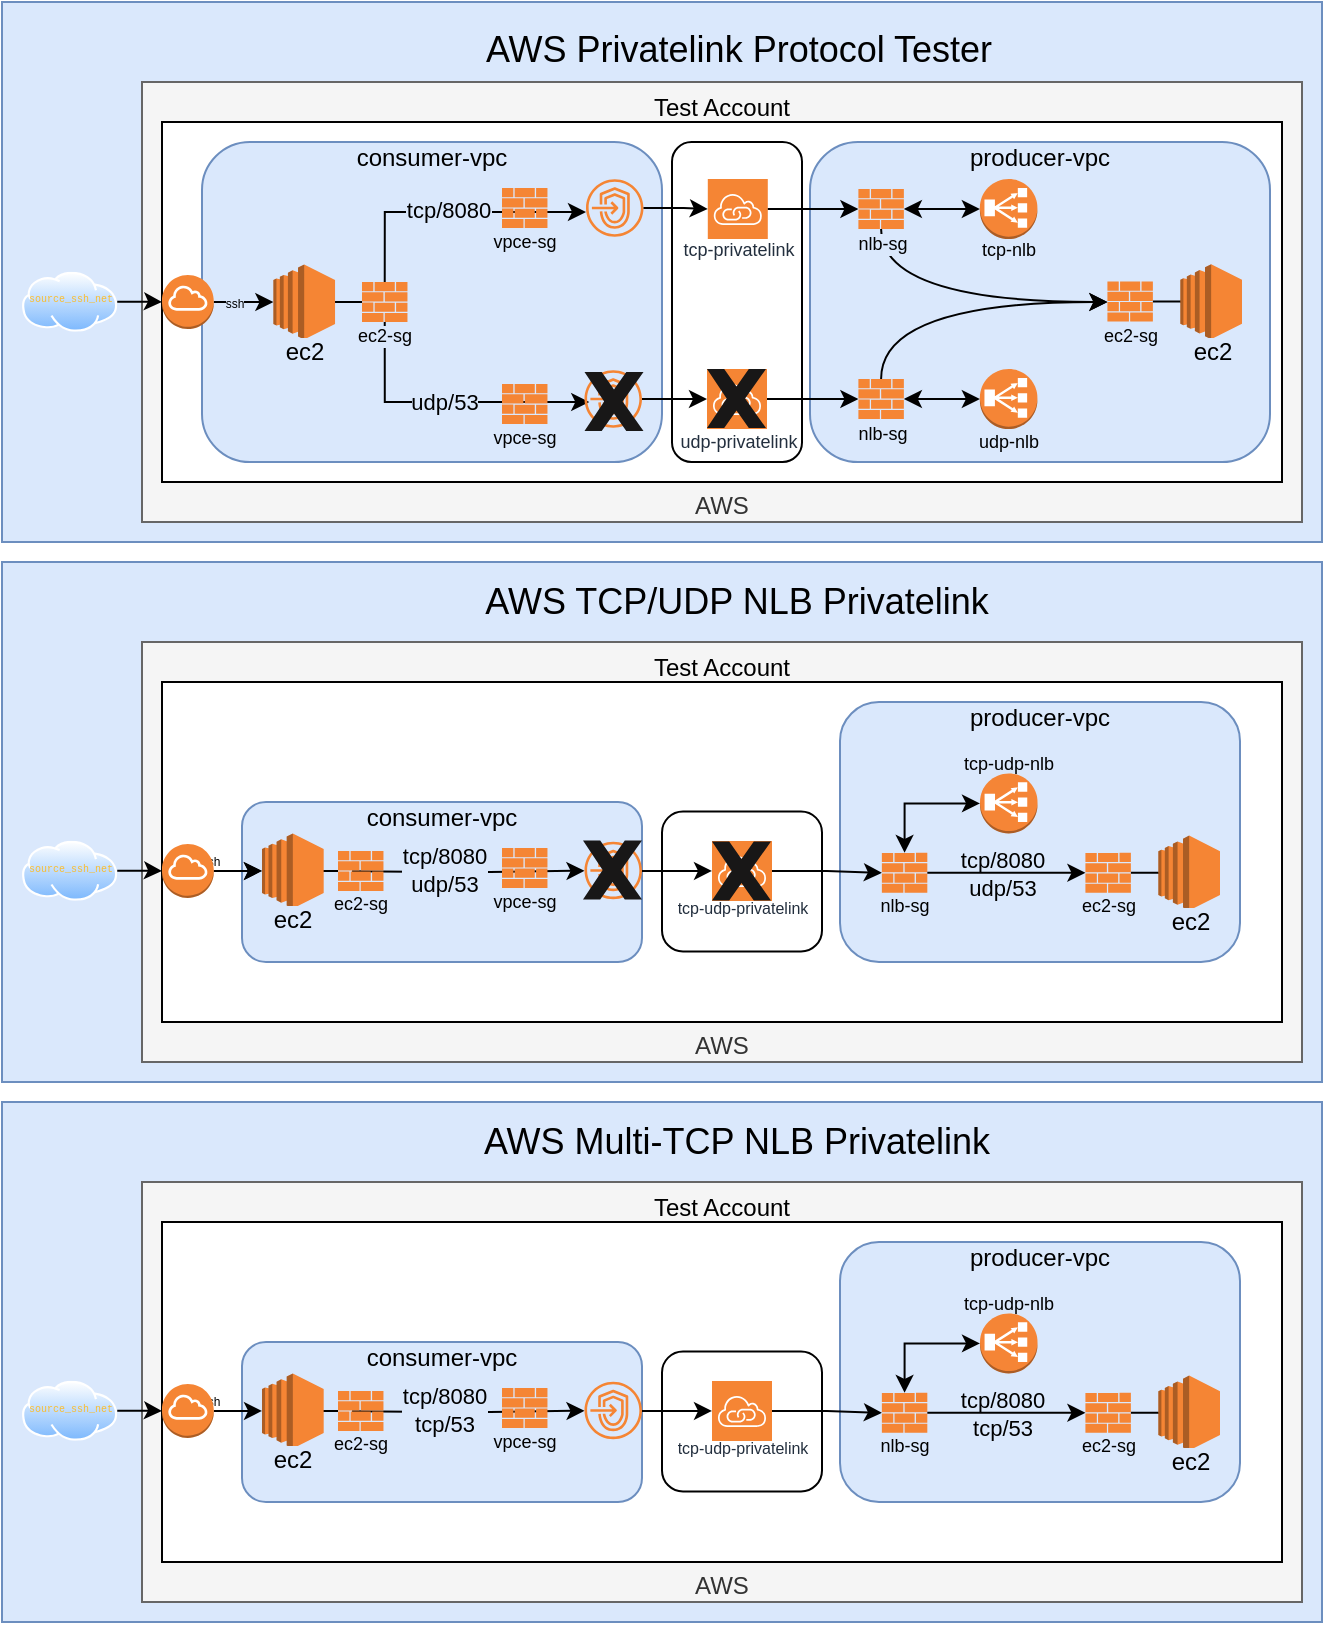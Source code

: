 <mxfile version="24.1.0" type="device">
  <diagram name="Page-1" id="n9Txcn6Dk_RDGWLoqTtt">
    <mxGraphModel dx="1356" dy="986" grid="1" gridSize="10" guides="1" tooltips="1" connect="1" arrows="1" fold="1" page="1" pageScale="1" pageWidth="400" pageHeight="300" math="0" shadow="0">
      <root>
        <mxCell id="0" />
        <mxCell id="1" parent="0" />
        <mxCell id="5JxGOsEsqNA9EZdTTbq--1" value="" style="rounded=0;whiteSpace=wrap;html=1;fillColor=#dae8fc;strokeColor=#6c8ebf;" parent="1" vertex="1">
          <mxGeometry x="610" y="20" width="660" height="270" as="geometry" />
        </mxCell>
        <mxCell id="5JxGOsEsqNA9EZdTTbq--22" value="AWS" style="rounded=0;whiteSpace=wrap;html=1;fillColor=#f5f5f5;fontColor=#333333;strokeColor=#666666;labelPosition=center;verticalLabelPosition=bottom;align=center;verticalAlign=top;spacing=-20;" parent="1" vertex="1">
          <mxGeometry x="680" y="60" width="580" height="220" as="geometry" />
        </mxCell>
        <mxCell id="5JxGOsEsqNA9EZdTTbq--25" value="Test Account" style="rounded=0;whiteSpace=wrap;html=1;labelPosition=center;verticalLabelPosition=top;align=center;verticalAlign=bottom;spacing=0;" parent="1" vertex="1">
          <mxGeometry x="690" y="80" width="560" height="180" as="geometry" />
        </mxCell>
        <mxCell id="5JxGOsEsqNA9EZdTTbq--26" value="consumer-vpc" style="rounded=1;whiteSpace=wrap;html=1;fillColor=#dae8fc;strokeColor=#6c8ebf;labelPosition=center;verticalLabelPosition=top;align=center;verticalAlign=bottom;spacing=-15;" parent="1" vertex="1">
          <mxGeometry x="710" y="90" width="230" height="160" as="geometry" />
        </mxCell>
        <mxCell id="5JxGOsEsqNA9EZdTTbq--35" style="edgeStyle=orthogonalEdgeStyle;rounded=0;orthogonalLoop=1;jettySize=auto;html=1;endArrow=none;endFill=0;startArrow=classic;startFill=1;" parent="1" source="5JxGOsEsqNA9EZdTTbq--31" target="5JxGOsEsqNA9EZdTTbq--18" edge="1">
          <mxGeometry relative="1" as="geometry" />
        </mxCell>
        <mxCell id="zh9yFW4U5Nkz7hviqBrp-18" value="&lt;div&gt;&lt;font style=&quot;font-size: 6px;&quot;&gt;ssh&lt;/font&gt;&lt;/div&gt;" style="edgeLabel;html=1;align=center;verticalAlign=middle;resizable=0;points=[];labelBackgroundColor=#DAE8FC;" parent="5JxGOsEsqNA9EZdTTbq--35" vertex="1" connectable="0">
          <mxGeometry x="0.67" relative="1" as="geometry">
            <mxPoint x="5" y="-1" as="offset" />
          </mxGeometry>
        </mxCell>
        <mxCell id="hPN1PKyEz3A7pXrdg5OF-24" style="edgeStyle=orthogonalEdgeStyle;rounded=0;orthogonalLoop=1;jettySize=auto;html=1;exitX=0.5;exitY=1;exitDx=0;exitDy=0;exitPerimeter=0;" parent="1" source="88BtFrj3Tb4GhETnJRn9-18" edge="1">
          <mxGeometry relative="1" as="geometry">
            <mxPoint x="903.63" y="220" as="targetPoint" />
            <mxPoint x="766.101" y="146.75" as="sourcePoint" />
            <Array as="points">
              <mxPoint x="801" y="220" />
            </Array>
          </mxGeometry>
        </mxCell>
        <mxCell id="zh9yFW4U5Nkz7hviqBrp-16" value="udp/53" style="edgeLabel;html=1;align=center;verticalAlign=middle;resizable=0;points=[];labelBackgroundColor=#DAE8FC;" parent="hPN1PKyEz3A7pXrdg5OF-24" vertex="1" connectable="0">
          <mxGeometry x="0.308" relative="1" as="geometry">
            <mxPoint x="-24" as="offset" />
          </mxGeometry>
        </mxCell>
        <mxCell id="5JxGOsEsqNA9EZdTTbq--18" value="" style="outlineConnect=0;dashed=0;verticalLabelPosition=bottom;verticalAlign=top;align=center;html=1;shape=mxgraph.aws3.internet_gateway;fillColor=#F58534;gradientColor=none;aspect=fixed;" parent="1" vertex="1">
          <mxGeometry x="690" y="156.5" width="25.88" height="27" as="geometry" />
        </mxCell>
        <mxCell id="5JxGOsEsqNA9EZdTTbq--33" style="edgeStyle=orthogonalEdgeStyle;rounded=0;orthogonalLoop=1;jettySize=auto;html=1;exitX=0.5;exitY=0;exitDx=0;exitDy=0;exitPerimeter=0;" parent="1" source="88BtFrj3Tb4GhETnJRn9-18" target="zh9yFW4U5Nkz7hviqBrp-14" edge="1">
          <mxGeometry relative="1" as="geometry">
            <mxPoint x="900" y="125" as="targetPoint" />
            <Array as="points">
              <mxPoint x="801" y="125" />
            </Array>
          </mxGeometry>
        </mxCell>
        <mxCell id="zh9yFW4U5Nkz7hviqBrp-17" value="tcp/8080" style="edgeLabel;html=1;align=center;verticalAlign=middle;resizable=0;points=[];labelBackgroundColor=#DAE8FC;" parent="5JxGOsEsqNA9EZdTTbq--33" vertex="1" connectable="0">
          <mxGeometry x="-0.145" y="1" relative="1" as="geometry">
            <mxPoint x="8" as="offset" />
          </mxGeometry>
        </mxCell>
        <mxCell id="5JxGOsEsqNA9EZdTTbq--44" value="AWS Privatelink Protocol Tester" style="text;html=1;align=center;verticalAlign=middle;resizable=0;points=[];autosize=1;strokeColor=none;fillColor=none;fontSize=18;" parent="1" vertex="1">
          <mxGeometry x="837.9" y="24" width="280" height="40" as="geometry" />
        </mxCell>
        <mxCell id="zh9yFW4U5Nkz7hviqBrp-14" value="" style="sketch=0;outlineConnect=0;fontColor=#232F3E;gradientColor=none;fillColor=#F58534;strokeColor=none;dashed=0;verticalLabelPosition=bottom;verticalAlign=top;align=center;html=1;fontSize=12;fontStyle=0;aspect=fixed;pointerEvents=1;shape=mxgraph.aws4.endpoints;fontFamily=Helvetica;" parent="1" vertex="1">
          <mxGeometry x="902" y="108" width="28.75" height="30" as="geometry" />
        </mxCell>
        <mxCell id="zh9yFW4U5Nkz7hviqBrp-37" value="" style="rounded=1;whiteSpace=wrap;html=1;" parent="1" vertex="1">
          <mxGeometry x="945" y="90" width="65" height="160" as="geometry" />
        </mxCell>
        <mxCell id="zh9yFW4U5Nkz7hviqBrp-39" style="edgeStyle=orthogonalEdgeStyle;rounded=0;orthogonalLoop=1;jettySize=auto;html=1;" parent="1" source="zh9yFW4U5Nkz7hviqBrp-38" target="5JxGOsEsqNA9EZdTTbq--18" edge="1">
          <mxGeometry relative="1" as="geometry" />
        </mxCell>
        <mxCell id="zh9yFW4U5Nkz7hviqBrp-38" value="&lt;div style=&quot;color: rgb(235, 219, 178); font-family: Consolas, &amp;quot;Courier New&amp;quot;, monospace; line-height: 100%; white-space-collapse: preserve; font-size: 5px;&quot;&gt;&lt;span style=&quot;color: rgb(250, 189, 47); font-size: 5px;&quot;&gt;&lt;font style=&quot;font-size: 5px;&quot;&gt;source_ssh_net&lt;/font&gt;&lt;/span&gt;&lt;/div&gt;" style="image;aspect=fixed;perimeter=ellipsePerimeter;html=1;align=center;shadow=0;dashed=0;spacingTop=-1;image=img/lib/active_directory/internet_cloud.svg;labelPosition=center;verticalLabelPosition=middle;verticalAlign=middle;labelBackgroundColor=none;spacing=0;fontSize=5;" parent="1" vertex="1">
          <mxGeometry x="620" y="154.87" width="47.62" height="30" as="geometry" />
        </mxCell>
        <mxCell id="88BtFrj3Tb4GhETnJRn9-31" style="edgeStyle=orthogonalEdgeStyle;rounded=0;orthogonalLoop=1;jettySize=auto;html=1;" parent="1" source="88BtFrj3Tb4GhETnJRn9-1" target="88BtFrj3Tb4GhETnJRn9-6" edge="1">
          <mxGeometry relative="1" as="geometry" />
        </mxCell>
        <mxCell id="88BtFrj3Tb4GhETnJRn9-1" value="" style="sketch=0;outlineConnect=0;fontColor=#232F3E;gradientColor=none;fillColor=#F58534;strokeColor=none;dashed=0;verticalLabelPosition=bottom;verticalAlign=top;align=center;html=1;fontSize=12;fontStyle=0;aspect=fixed;pointerEvents=1;shape=mxgraph.aws4.endpoints;fontFamily=Helvetica;" parent="1" vertex="1">
          <mxGeometry x="901.25" y="203.5" width="28.75" height="30" as="geometry" />
        </mxCell>
        <mxCell id="88BtFrj3Tb4GhETnJRn9-4" value="" style="verticalLabelPosition=bottom;verticalAlign=top;html=1;shape=mxgraph.basic.x;aspect=fixed;fillColor=#181717;strokeColor=none;fontColor=#ffffff;" parent="1" vertex="1">
          <mxGeometry x="901.25" y="205" width="29.5" height="29.5" as="geometry" />
        </mxCell>
        <mxCell id="88BtFrj3Tb4GhETnJRn9-8" value="producer-vpc" style="rounded=1;whiteSpace=wrap;html=1;fillColor=#dae8fc;strokeColor=#6c8ebf;labelPosition=center;verticalLabelPosition=top;align=center;verticalAlign=bottom;spacing=-15;" parent="1" vertex="1">
          <mxGeometry x="1014" y="90" width="230" height="160" as="geometry" />
        </mxCell>
        <mxCell id="88BtFrj3Tb4GhETnJRn9-10" value="tcp-nlb" style="outlineConnect=0;dashed=0;verticalLabelPosition=bottom;verticalAlign=top;align=center;html=1;shape=mxgraph.aws3.classic_load_balancer;fillColor=#F58536;gradientColor=none;aspect=fixed;spacing=-5;fontSize=9;" parent="1" vertex="1">
          <mxGeometry x="1098.94" y="108.5" width="28.75" height="30" as="geometry" />
        </mxCell>
        <mxCell id="88BtFrj3Tb4GhETnJRn9-11" value="udp-nlb" style="outlineConnect=0;dashed=0;verticalLabelPosition=bottom;verticalAlign=top;align=center;html=1;shape=mxgraph.aws3.classic_load_balancer;fillColor=#F58536;gradientColor=none;aspect=fixed;spacing=-4;fontSize=9;" parent="1" vertex="1">
          <mxGeometry x="1098.94" y="203.5" width="28.75" height="30" as="geometry" />
        </mxCell>
        <mxCell id="88BtFrj3Tb4GhETnJRn9-5" value="tcp-privatelink" style="sketch=0;points=[[0,0,0],[0.25,0,0],[0.5,0,0],[0.75,0,0],[1,0,0],[0,1,0],[0.25,1,0],[0.5,1,0],[0.75,1,0],[1,1,0],[0,0.25,0],[0,0.5,0],[0,0.75,0],[1,0.25,0],[1,0.5,0],[1,0.75,0]];outlineConnect=0;fontColor=#232F3E;fillColor=#F58534;strokeColor=#ffffff;dashed=0;verticalLabelPosition=bottom;verticalAlign=top;align=center;html=1;fontSize=9;fontStyle=0;aspect=fixed;shape=mxgraph.aws4.resourceIcon;resIcon=mxgraph.aws4.vpc_privatelink;spacing=-5;" parent="1" vertex="1">
          <mxGeometry x="962.9" y="108.5" width="30" height="30" as="geometry" />
        </mxCell>
        <mxCell id="88BtFrj3Tb4GhETnJRn9-6" value="udp-privatelink" style="sketch=0;points=[[0,0,0],[0.25,0,0],[0.5,0,0],[0.75,0,0],[1,0,0],[0,1,0],[0.25,1,0],[0.5,1,0],[0.75,1,0],[1,1,0],[0,0.25,0],[0,0.5,0],[0,0.75,0],[1,0.25,0],[1,0.5,0],[1,0.75,0]];outlineConnect=0;fontColor=#232F3E;fillColor=#F58534;strokeColor=#ffffff;dashed=0;verticalLabelPosition=bottom;verticalAlign=top;align=center;html=1;fontSize=9;fontStyle=0;aspect=fixed;shape=mxgraph.aws4.resourceIcon;resIcon=mxgraph.aws4.vpc_privatelink;spacing=-4;" parent="1" vertex="1">
          <mxGeometry x="962.5" y="203.5" width="30" height="30" as="geometry" />
        </mxCell>
        <mxCell id="88BtFrj3Tb4GhETnJRn9-33" style="edgeStyle=orthogonalEdgeStyle;rounded=0;orthogonalLoop=1;jettySize=auto;html=1;startArrow=classic;startFill=1;" parent="1" source="88BtFrj3Tb4GhETnJRn9-15" target="88BtFrj3Tb4GhETnJRn9-11" edge="1">
          <mxGeometry relative="1" as="geometry" />
        </mxCell>
        <mxCell id="88BtFrj3Tb4GhETnJRn9-15" value="nlb-sg" style="sketch=0;aspect=fixed;pointerEvents=1;shadow=0;dashed=0;html=1;strokeColor=none;labelPosition=center;verticalLabelPosition=bottom;verticalAlign=top;align=center;fillColor=#F58534;shape=mxgraph.mscae.enterprise.firewall;fontSize=9;spacing=-3;" parent="1" vertex="1">
          <mxGeometry x="1038.2" y="208.5" width="22.73" height="20" as="geometry" />
        </mxCell>
        <mxCell id="88BtFrj3Tb4GhETnJRn9-17" value="vpce-sg" style="sketch=0;aspect=fixed;pointerEvents=1;shadow=0;dashed=0;html=1;strokeColor=none;labelPosition=center;verticalLabelPosition=bottom;verticalAlign=top;align=center;fillColor=#F58534;shape=mxgraph.mscae.enterprise.firewall;fontSize=9;spacing=-3;" parent="1" vertex="1">
          <mxGeometry x="860" y="211" width="22.73" height="20" as="geometry" />
        </mxCell>
        <mxCell id="88BtFrj3Tb4GhETnJRn9-21" style="edgeStyle=orthogonalEdgeStyle;rounded=0;orthogonalLoop=1;jettySize=auto;html=1;endArrow=none;endFill=0;" parent="1" source="88BtFrj3Tb4GhETnJRn9-18" target="5JxGOsEsqNA9EZdTTbq--31" edge="1">
          <mxGeometry relative="1" as="geometry" />
        </mxCell>
        <mxCell id="88BtFrj3Tb4GhETnJRn9-18" value="ec2-sg" style="sketch=0;aspect=fixed;pointerEvents=1;shadow=0;dashed=0;html=1;strokeColor=none;labelPosition=center;verticalLabelPosition=bottom;verticalAlign=top;align=center;fillColor=#F58534;shape=mxgraph.mscae.enterprise.firewall;fontSize=9;spacing=-3;labelBackgroundColor=#DAE8FC;" parent="1" vertex="1">
          <mxGeometry x="790" y="160" width="22.73" height="20" as="geometry" />
        </mxCell>
        <mxCell id="5JxGOsEsqNA9EZdTTbq--31" value="ec2" style="outlineConnect=0;dashed=0;verticalLabelPosition=bottom;verticalAlign=top;align=center;html=1;shape=mxgraph.aws3.ec2;fillColor=#F58534;gradientColor=none;aspect=fixed;spacing=-6;labelBackgroundColor=#DAE8FC;" parent="1" vertex="1">
          <mxGeometry x="745.68" y="151.25" width="30.84" height="37.5" as="geometry" />
        </mxCell>
        <mxCell id="88BtFrj3Tb4GhETnJRn9-16" value="vpce-sg" style="sketch=0;aspect=fixed;pointerEvents=1;shadow=0;dashed=0;html=1;strokeColor=none;labelPosition=center;verticalLabelPosition=bottom;verticalAlign=top;align=center;fillColor=#F58534;shape=mxgraph.mscae.enterprise.firewall;fontSize=9;spacing=-3;" parent="1" vertex="1">
          <mxGeometry x="860" y="113" width="22.73" height="20" as="geometry" />
        </mxCell>
        <mxCell id="88BtFrj3Tb4GhETnJRn9-23" style="edgeStyle=orthogonalEdgeStyle;rounded=0;orthogonalLoop=1;jettySize=auto;html=1;entryX=0;entryY=0.5;entryDx=0;entryDy=0;entryPerimeter=0;endArrow=none;endFill=0;" parent="1" source="88BtFrj3Tb4GhETnJRn9-22" target="88BtFrj3Tb4GhETnJRn9-9" edge="1">
          <mxGeometry relative="1" as="geometry" />
        </mxCell>
        <mxCell id="88BtFrj3Tb4GhETnJRn9-22" value="ec2-sg" style="sketch=0;aspect=fixed;pointerEvents=1;shadow=0;dashed=0;html=1;strokeColor=none;labelPosition=center;verticalLabelPosition=bottom;verticalAlign=top;align=center;fillColor=#F58534;shape=mxgraph.mscae.enterprise.firewall;fontSize=9;spacing=-3;labelBackgroundColor=#DAE8FC;" parent="1" vertex="1">
          <mxGeometry x="1162.71" y="159.74" width="22.73" height="20" as="geometry" />
        </mxCell>
        <mxCell id="88BtFrj3Tb4GhETnJRn9-9" value="ec2" style="outlineConnect=0;dashed=0;verticalLabelPosition=bottom;verticalAlign=top;align=center;html=1;shape=mxgraph.aws3.ec2;fillColor=#F58534;gradientColor=none;aspect=fixed;spacing=-6;labelBackgroundColor=#DAE8FC;" parent="1" vertex="1">
          <mxGeometry x="1199.16" y="151.12" width="30.84" height="37.5" as="geometry" />
        </mxCell>
        <mxCell id="88BtFrj3Tb4GhETnJRn9-24" style="edgeStyle=orthogonalEdgeStyle;rounded=0;orthogonalLoop=1;jettySize=auto;html=1;entryX=1;entryY=0.5;entryDx=0;entryDy=0;entryPerimeter=0;startArrow=classic;startFill=1;" parent="1" source="88BtFrj3Tb4GhETnJRn9-10" target="88BtFrj3Tb4GhETnJRn9-14" edge="1">
          <mxGeometry relative="1" as="geometry" />
        </mxCell>
        <mxCell id="88BtFrj3Tb4GhETnJRn9-26" style="edgeStyle=orthogonalEdgeStyle;rounded=0;orthogonalLoop=1;jettySize=auto;html=1;entryX=0;entryY=0.5;entryDx=0;entryDy=0;entryPerimeter=0;" parent="1" source="88BtFrj3Tb4GhETnJRn9-5" target="88BtFrj3Tb4GhETnJRn9-14" edge="1">
          <mxGeometry relative="1" as="geometry" />
        </mxCell>
        <mxCell id="88BtFrj3Tb4GhETnJRn9-27" style="edgeStyle=orthogonalEdgeStyle;rounded=0;orthogonalLoop=1;jettySize=auto;html=1;entryX=0;entryY=0.5;entryDx=0;entryDy=0;entryPerimeter=0;" parent="1" source="zh9yFW4U5Nkz7hviqBrp-14" target="88BtFrj3Tb4GhETnJRn9-5" edge="1">
          <mxGeometry relative="1" as="geometry" />
        </mxCell>
        <mxCell id="88BtFrj3Tb4GhETnJRn9-29" style="edgeStyle=orthogonalEdgeStyle;rounded=0;orthogonalLoop=1;jettySize=auto;html=1;entryX=0;entryY=0.5;entryDx=0;entryDy=0;entryPerimeter=0;curved=1;" parent="1" source="88BtFrj3Tb4GhETnJRn9-14" target="88BtFrj3Tb4GhETnJRn9-22" edge="1">
          <mxGeometry relative="1" as="geometry">
            <mxPoint x="1160" y="160" as="targetPoint" />
            <Array as="points">
              <mxPoint x="1050" y="170" />
              <mxPoint x="1163" y="170" />
            </Array>
          </mxGeometry>
        </mxCell>
        <mxCell id="88BtFrj3Tb4GhETnJRn9-30" style="edgeStyle=orthogonalEdgeStyle;rounded=0;orthogonalLoop=1;jettySize=auto;html=1;entryX=0;entryY=0.5;entryDx=0;entryDy=0;entryPerimeter=0;curved=1;" parent="1" source="88BtFrj3Tb4GhETnJRn9-15" target="88BtFrj3Tb4GhETnJRn9-22" edge="1">
          <mxGeometry relative="1" as="geometry">
            <Array as="points">
              <mxPoint x="1050" y="170" />
              <mxPoint x="1163" y="170" />
            </Array>
          </mxGeometry>
        </mxCell>
        <mxCell id="88BtFrj3Tb4GhETnJRn9-32" style="edgeStyle=orthogonalEdgeStyle;rounded=0;orthogonalLoop=1;jettySize=auto;html=1;entryX=0;entryY=0.5;entryDx=0;entryDy=0;entryPerimeter=0;" parent="1" source="88BtFrj3Tb4GhETnJRn9-6" target="88BtFrj3Tb4GhETnJRn9-15" edge="1">
          <mxGeometry relative="1" as="geometry" />
        </mxCell>
        <mxCell id="88BtFrj3Tb4GhETnJRn9-14" value="nlb-sg" style="sketch=0;aspect=fixed;pointerEvents=1;shadow=0;dashed=0;html=1;strokeColor=none;labelPosition=center;verticalLabelPosition=bottom;verticalAlign=top;align=center;fillColor=#F58534;shape=mxgraph.mscae.enterprise.firewall;fontSize=9;spacing=-3;labelBackgroundColor=#DAE8FC;" parent="1" vertex="1">
          <mxGeometry x="1038.2" y="113.5" width="22.73" height="20" as="geometry" />
        </mxCell>
        <mxCell id="qz9sQE3mBxO8dAKuaCB0-1" value="" style="verticalLabelPosition=bottom;verticalAlign=top;html=1;shape=mxgraph.basic.x;aspect=fixed;fillColor=#181717;strokeColor=none;fontColor=#ffffff;" vertex="1" parent="1">
          <mxGeometry x="962.5" y="203.5" width="29.5" height="29.5" as="geometry" />
        </mxCell>
        <mxCell id="qz9sQE3mBxO8dAKuaCB0-2" value="" style="rounded=0;whiteSpace=wrap;html=1;fillColor=#dae8fc;strokeColor=#6c8ebf;" vertex="1" parent="1">
          <mxGeometry x="610" y="300" width="660" height="260" as="geometry" />
        </mxCell>
        <mxCell id="qz9sQE3mBxO8dAKuaCB0-3" value="AWS" style="rounded=0;whiteSpace=wrap;html=1;fillColor=#f5f5f5;fontColor=#333333;strokeColor=#666666;labelPosition=center;verticalLabelPosition=bottom;align=center;verticalAlign=top;spacing=-20;" vertex="1" parent="1">
          <mxGeometry x="680" y="340" width="580" height="210" as="geometry" />
        </mxCell>
        <mxCell id="qz9sQE3mBxO8dAKuaCB0-4" value="Test Account" style="rounded=0;whiteSpace=wrap;html=1;labelPosition=center;verticalLabelPosition=top;align=center;verticalAlign=bottom;spacing=0;" vertex="1" parent="1">
          <mxGeometry x="690" y="360" width="560" height="170" as="geometry" />
        </mxCell>
        <mxCell id="qz9sQE3mBxO8dAKuaCB0-5" value="consumer-vpc" style="rounded=1;whiteSpace=wrap;html=1;fillColor=#dae8fc;strokeColor=#6c8ebf;labelPosition=center;verticalLabelPosition=top;align=center;verticalAlign=bottom;spacing=-15;" vertex="1" parent="1">
          <mxGeometry x="730" y="420" width="200" height="80" as="geometry" />
        </mxCell>
        <mxCell id="qz9sQE3mBxO8dAKuaCB0-6" style="edgeStyle=orthogonalEdgeStyle;rounded=0;orthogonalLoop=1;jettySize=auto;html=1;endArrow=none;endFill=0;startArrow=classic;startFill=1;" edge="1" parent="1" source="qz9sQE3mBxO8dAKuaCB0-31" target="qz9sQE3mBxO8dAKuaCB0-10">
          <mxGeometry relative="1" as="geometry" />
        </mxCell>
        <mxCell id="qz9sQE3mBxO8dAKuaCB0-7" value="&lt;div&gt;&lt;font style=&quot;font-size: 6px;&quot;&gt;ssh&lt;/font&gt;&lt;/div&gt;" style="edgeLabel;html=1;align=center;verticalAlign=middle;resizable=0;points=[];labelBackgroundColor=none;" vertex="1" connectable="0" parent="qz9sQE3mBxO8dAKuaCB0-6">
          <mxGeometry x="0.67" relative="1" as="geometry">
            <mxPoint x="-6" y="-7" as="offset" />
          </mxGeometry>
        </mxCell>
        <mxCell id="qz9sQE3mBxO8dAKuaCB0-88" value="" style="edgeStyle=orthogonalEdgeStyle;rounded=0;orthogonalLoop=1;jettySize=auto;html=1;" edge="1" parent="1" source="qz9sQE3mBxO8dAKuaCB0-10" target="qz9sQE3mBxO8dAKuaCB0-31">
          <mxGeometry relative="1" as="geometry" />
        </mxCell>
        <mxCell id="qz9sQE3mBxO8dAKuaCB0-10" value="" style="outlineConnect=0;dashed=0;verticalLabelPosition=bottom;verticalAlign=top;align=center;html=1;shape=mxgraph.aws3.internet_gateway;fillColor=#F58534;gradientColor=none;aspect=fixed;" vertex="1" parent="1">
          <mxGeometry x="690" y="440.98" width="25.88" height="27" as="geometry" />
        </mxCell>
        <mxCell id="qz9sQE3mBxO8dAKuaCB0-11" style="edgeStyle=orthogonalEdgeStyle;rounded=0;orthogonalLoop=1;jettySize=auto;html=1;" edge="1" parent="1">
          <mxGeometry relative="1" as="geometry">
            <mxPoint x="901.25" y="454.355" as="targetPoint" />
            <Array as="points" />
            <mxPoint x="785.04" y="454.607" as="sourcePoint" />
          </mxGeometry>
        </mxCell>
        <mxCell id="qz9sQE3mBxO8dAKuaCB0-12" value="tcp/8080&lt;div&gt;udp/53&lt;/div&gt;" style="edgeLabel;html=1;align=center;verticalAlign=middle;resizable=0;points=[];labelBackgroundColor=#DAE8FC;" vertex="1" connectable="0" parent="qz9sQE3mBxO8dAKuaCB0-11">
          <mxGeometry x="-0.145" y="1" relative="1" as="geometry">
            <mxPoint x="-4" as="offset" />
          </mxGeometry>
        </mxCell>
        <mxCell id="qz9sQE3mBxO8dAKuaCB0-13" value="AWS TCP/UDP NLB Privatelink" style="text;html=1;align=center;verticalAlign=middle;resizable=0;points=[];autosize=1;strokeColor=none;fillColor=none;fontSize=18;" vertex="1" parent="1">
          <mxGeometry x="837.25" y="300" width="280" height="40" as="geometry" />
        </mxCell>
        <mxCell id="qz9sQE3mBxO8dAKuaCB0-14" value="" style="sketch=0;outlineConnect=0;fontColor=#232F3E;gradientColor=none;fillColor=#F58534;strokeColor=none;dashed=0;verticalLabelPosition=bottom;verticalAlign=top;align=center;html=1;fontSize=12;fontStyle=0;aspect=fixed;pointerEvents=1;shape=mxgraph.aws4.endpoints;fontFamily=Helvetica;" vertex="1" parent="1">
          <mxGeometry x="901.25" y="439.22" width="28.75" height="30" as="geometry" />
        </mxCell>
        <mxCell id="qz9sQE3mBxO8dAKuaCB0-15" value="" style="rounded=1;whiteSpace=wrap;html=1;" vertex="1" parent="1">
          <mxGeometry x="940" y="424.74" width="80" height="70" as="geometry" />
        </mxCell>
        <mxCell id="qz9sQE3mBxO8dAKuaCB0-16" style="edgeStyle=orthogonalEdgeStyle;rounded=0;orthogonalLoop=1;jettySize=auto;html=1;" edge="1" parent="1" source="qz9sQE3mBxO8dAKuaCB0-17" target="qz9sQE3mBxO8dAKuaCB0-10">
          <mxGeometry relative="1" as="geometry" />
        </mxCell>
        <mxCell id="qz9sQE3mBxO8dAKuaCB0-17" value="&lt;div style=&quot;color: rgb(235, 219, 178); font-family: Consolas, &amp;quot;Courier New&amp;quot;, monospace; line-height: 100%; white-space-collapse: preserve; font-size: 5px;&quot;&gt;&lt;span style=&quot;color: rgb(250, 189, 47); font-size: 5px;&quot;&gt;&lt;font style=&quot;font-size: 5px;&quot;&gt;source_ssh_net&lt;/font&gt;&lt;/span&gt;&lt;/div&gt;" style="image;aspect=fixed;perimeter=ellipsePerimeter;html=1;align=center;shadow=0;dashed=0;spacingTop=-1;image=img/lib/active_directory/internet_cloud.svg;labelPosition=center;verticalLabelPosition=middle;verticalAlign=middle;labelBackgroundColor=none;spacing=0;fontSize=5;" vertex="1" parent="1">
          <mxGeometry x="620" y="439.35" width="47.62" height="30" as="geometry" />
        </mxCell>
        <mxCell id="qz9sQE3mBxO8dAKuaCB0-21" value="producer-vpc" style="rounded=1;whiteSpace=wrap;html=1;fillColor=#dae8fc;strokeColor=#6c8ebf;labelPosition=center;verticalLabelPosition=top;align=center;verticalAlign=bottom;spacing=-15;" vertex="1" parent="1">
          <mxGeometry x="1029" y="370" width="200" height="130" as="geometry" />
        </mxCell>
        <mxCell id="qz9sQE3mBxO8dAKuaCB0-22" value="tcp-udp-nlb" style="outlineConnect=0;dashed=0;verticalLabelPosition=top;verticalAlign=bottom;align=center;html=1;shape=mxgraph.aws3.classic_load_balancer;fillColor=#F58536;gradientColor=none;aspect=fixed;spacing=-1;fontSize=9;labelPosition=center;" vertex="1" parent="1">
          <mxGeometry x="1099" y="405.69" width="28.75" height="30" as="geometry" />
        </mxCell>
        <mxCell id="qz9sQE3mBxO8dAKuaCB0-24" value="tcp-udp-privatelink" style="sketch=0;points=[[0,0,0],[0.25,0,0],[0.5,0,0],[0.75,0,0],[1,0,0],[0,1,0],[0.25,1,0],[0.5,1,0],[0.75,1,0],[1,1,0],[0,0.25,0],[0,0.5,0],[0,0.75,0],[1,0.25,0],[1,0.5,0],[1,0.75,0]];outlineConnect=0;fontColor=#232F3E;fillColor=#F58534;strokeColor=#ffffff;dashed=0;verticalLabelPosition=bottom;verticalAlign=top;align=center;html=1;fontSize=8;fontStyle=0;aspect=fixed;shape=mxgraph.aws4.resourceIcon;resIcon=mxgraph.aws4.vpc_privatelink;spacing=-5;" vertex="1" parent="1">
          <mxGeometry x="965" y="439.48" width="30" height="30" as="geometry" />
        </mxCell>
        <mxCell id="qz9sQE3mBxO8dAKuaCB0-47" style="edgeStyle=orthogonalEdgeStyle;rounded=0;orthogonalLoop=1;jettySize=auto;html=1;endArrow=none;endFill=0;" edge="1" parent="1" source="qz9sQE3mBxO8dAKuaCB0-30" target="qz9sQE3mBxO8dAKuaCB0-31">
          <mxGeometry relative="1" as="geometry" />
        </mxCell>
        <mxCell id="qz9sQE3mBxO8dAKuaCB0-30" value="ec2-sg" style="sketch=0;aspect=fixed;pointerEvents=1;shadow=0;dashed=0;html=1;strokeColor=none;labelPosition=center;verticalLabelPosition=bottom;verticalAlign=top;align=center;fillColor=#F58534;shape=mxgraph.mscae.enterprise.firewall;fontSize=9;spacing=-3;labelBackgroundColor=#DAE8FC;" vertex="1" parent="1">
          <mxGeometry x="778" y="444.48" width="22.73" height="20" as="geometry" />
        </mxCell>
        <mxCell id="qz9sQE3mBxO8dAKuaCB0-31" value="ec2" style="outlineConnect=0;dashed=0;verticalLabelPosition=bottom;verticalAlign=top;align=center;html=1;shape=mxgraph.aws3.ec2;fillColor=#F58534;gradientColor=none;aspect=fixed;spacing=-6;labelBackgroundColor=#DAE8FC;" vertex="1" parent="1">
          <mxGeometry x="740.0" y="435.73" width="30.84" height="37.5" as="geometry" />
        </mxCell>
        <mxCell id="qz9sQE3mBxO8dAKuaCB0-32" value="vpce-sg" style="sketch=0;aspect=fixed;pointerEvents=1;shadow=0;dashed=0;html=1;strokeColor=none;labelPosition=center;verticalLabelPosition=bottom;verticalAlign=top;align=center;fillColor=#F58534;shape=mxgraph.mscae.enterprise.firewall;fontSize=9;spacing=-3;" vertex="1" parent="1">
          <mxGeometry x="860" y="442.98" width="22.73" height="20" as="geometry" />
        </mxCell>
        <mxCell id="qz9sQE3mBxO8dAKuaCB0-33" style="edgeStyle=orthogonalEdgeStyle;rounded=0;orthogonalLoop=1;jettySize=auto;html=1;entryX=0;entryY=0.5;entryDx=0;entryDy=0;entryPerimeter=0;endArrow=none;endFill=0;" edge="1" parent="1" source="qz9sQE3mBxO8dAKuaCB0-34" target="qz9sQE3mBxO8dAKuaCB0-35">
          <mxGeometry relative="1" as="geometry" />
        </mxCell>
        <mxCell id="qz9sQE3mBxO8dAKuaCB0-34" value="ec2-sg" style="sketch=0;aspect=fixed;pointerEvents=1;shadow=0;dashed=0;html=1;strokeColor=none;labelPosition=center;verticalLabelPosition=bottom;verticalAlign=top;align=center;fillColor=#F58534;shape=mxgraph.mscae.enterprise.firewall;fontSize=9;spacing=-3;labelBackgroundColor=#DAE8FC;" vertex="1" parent="1">
          <mxGeometry x="1151.71" y="445.43" width="22.73" height="20" as="geometry" />
        </mxCell>
        <mxCell id="qz9sQE3mBxO8dAKuaCB0-35" value="ec2" style="outlineConnect=0;dashed=0;verticalLabelPosition=bottom;verticalAlign=top;align=center;html=1;shape=mxgraph.aws3.ec2;fillColor=#F58534;gradientColor=none;aspect=fixed;spacing=-6;labelBackgroundColor=#DAE8FC;" vertex="1" parent="1">
          <mxGeometry x="1188.16" y="436.81" width="30.84" height="37.5" as="geometry" />
        </mxCell>
        <mxCell id="qz9sQE3mBxO8dAKuaCB0-37" style="edgeStyle=orthogonalEdgeStyle;rounded=0;orthogonalLoop=1;jettySize=auto;html=1;entryX=0;entryY=0.5;entryDx=0;entryDy=0;entryPerimeter=0;" edge="1" parent="1" source="qz9sQE3mBxO8dAKuaCB0-24" target="qz9sQE3mBxO8dAKuaCB0-42">
          <mxGeometry relative="1" as="geometry" />
        </mxCell>
        <mxCell id="qz9sQE3mBxO8dAKuaCB0-49" style="edgeStyle=orthogonalEdgeStyle;rounded=0;orthogonalLoop=1;jettySize=auto;html=1;startArrow=classic;startFill=1;labelPosition=center;verticalLabelPosition=top;align=center;verticalAlign=bottom;entryX=0;entryY=0.5;entryDx=0;entryDy=0;entryPerimeter=0;exitX=0.5;exitY=0;exitDx=0;exitDy=0;exitPerimeter=0;" edge="1" parent="1" source="qz9sQE3mBxO8dAKuaCB0-42" target="qz9sQE3mBxO8dAKuaCB0-22">
          <mxGeometry relative="1" as="geometry">
            <Array as="points">
              <mxPoint x="1061" y="420.69" />
            </Array>
          </mxGeometry>
        </mxCell>
        <mxCell id="qz9sQE3mBxO8dAKuaCB0-42" value="nlb-sg" style="sketch=0;aspect=fixed;pointerEvents=1;shadow=0;dashed=0;html=1;strokeColor=none;labelPosition=center;verticalLabelPosition=bottom;verticalAlign=top;align=center;fillColor=#F58534;shape=mxgraph.mscae.enterprise.firewall;fontSize=9;spacing=-3;labelBackgroundColor=#DAE8FC;" vertex="1" parent="1">
          <mxGeometry x="1049.93" y="445.43" width="22.73" height="20" as="geometry" />
        </mxCell>
        <mxCell id="qz9sQE3mBxO8dAKuaCB0-48" style="edgeStyle=orthogonalEdgeStyle;rounded=0;orthogonalLoop=1;jettySize=auto;html=1;entryX=0;entryY=0.5;entryDx=0;entryDy=0;entryPerimeter=0;" edge="1" parent="1" target="qz9sQE3mBxO8dAKuaCB0-24">
          <mxGeometry relative="1" as="geometry">
            <mxPoint x="930" y="454.54" as="sourcePoint" />
          </mxGeometry>
        </mxCell>
        <mxCell id="qz9sQE3mBxO8dAKuaCB0-50" value="" style="verticalLabelPosition=bottom;verticalAlign=top;html=1;shape=mxgraph.basic.x;aspect=fixed;fillColor=#181717;strokeColor=none;fontColor=#ffffff;" vertex="1" parent="1">
          <mxGeometry x="965" y="439.73" width="29.5" height="29.5" as="geometry" />
        </mxCell>
        <mxCell id="qz9sQE3mBxO8dAKuaCB0-51" value="" style="verticalLabelPosition=bottom;verticalAlign=top;html=1;shape=mxgraph.basic.x;aspect=fixed;fillColor=#181717;strokeColor=none;fontColor=#ffffff;" vertex="1" parent="1">
          <mxGeometry x="900.5" y="439.22" width="29.5" height="29.5" as="geometry" />
        </mxCell>
        <mxCell id="qz9sQE3mBxO8dAKuaCB0-53" style="edgeStyle=orthogonalEdgeStyle;rounded=0;orthogonalLoop=1;jettySize=auto;html=1;entryX=0;entryY=0.5;entryDx=0;entryDy=0;entryPerimeter=0;labelBackgroundColor=none;" edge="1" parent="1" source="qz9sQE3mBxO8dAKuaCB0-42" target="qz9sQE3mBxO8dAKuaCB0-34">
          <mxGeometry relative="1" as="geometry" />
        </mxCell>
        <mxCell id="qz9sQE3mBxO8dAKuaCB0-54" value="tcp/8080&lt;div&gt;udp/53&lt;/div&gt;" style="edgeLabel;html=1;align=center;verticalAlign=middle;resizable=0;points=[];labelBackgroundColor=none;" vertex="1" connectable="0" parent="qz9sQE3mBxO8dAKuaCB0-53">
          <mxGeometry x="-0.052" relative="1" as="geometry">
            <mxPoint as="offset" />
          </mxGeometry>
        </mxCell>
        <mxCell id="qz9sQE3mBxO8dAKuaCB0-56" value="" style="rounded=0;whiteSpace=wrap;html=1;fillColor=#dae8fc;strokeColor=#6c8ebf;" vertex="1" parent="1">
          <mxGeometry x="610" y="570" width="660" height="260" as="geometry" />
        </mxCell>
        <mxCell id="qz9sQE3mBxO8dAKuaCB0-57" value="AWS" style="rounded=0;whiteSpace=wrap;html=1;fillColor=#f5f5f5;fontColor=#333333;strokeColor=#666666;labelPosition=center;verticalLabelPosition=bottom;align=center;verticalAlign=top;spacing=-20;" vertex="1" parent="1">
          <mxGeometry x="680" y="610" width="580" height="210" as="geometry" />
        </mxCell>
        <mxCell id="qz9sQE3mBxO8dAKuaCB0-58" value="Test Account" style="rounded=0;whiteSpace=wrap;html=1;labelPosition=center;verticalLabelPosition=top;align=center;verticalAlign=bottom;spacing=0;" vertex="1" parent="1">
          <mxGeometry x="690" y="630" width="560" height="170" as="geometry" />
        </mxCell>
        <mxCell id="qz9sQE3mBxO8dAKuaCB0-59" value="consumer-vpc" style="rounded=1;whiteSpace=wrap;html=1;fillColor=#dae8fc;strokeColor=#6c8ebf;labelPosition=center;verticalLabelPosition=top;align=center;verticalAlign=bottom;spacing=-15;" vertex="1" parent="1">
          <mxGeometry x="730" y="690" width="200" height="80" as="geometry" />
        </mxCell>
        <mxCell id="qz9sQE3mBxO8dAKuaCB0-60" style="edgeStyle=orthogonalEdgeStyle;rounded=0;orthogonalLoop=1;jettySize=auto;html=1;endArrow=none;endFill=0;startArrow=classic;startFill=1;" edge="1" parent="1" source="qz9sQE3mBxO8dAKuaCB0-75" target="qz9sQE3mBxO8dAKuaCB0-62">
          <mxGeometry relative="1" as="geometry" />
        </mxCell>
        <mxCell id="qz9sQE3mBxO8dAKuaCB0-61" value="&lt;div&gt;&lt;font style=&quot;font-size: 6px;&quot;&gt;ssh&lt;/font&gt;&lt;/div&gt;" style="edgeLabel;html=1;align=center;verticalAlign=middle;resizable=0;points=[];labelBackgroundColor=none;" vertex="1" connectable="0" parent="qz9sQE3mBxO8dAKuaCB0-60">
          <mxGeometry x="0.67" relative="1" as="geometry">
            <mxPoint x="-6" y="-7" as="offset" />
          </mxGeometry>
        </mxCell>
        <mxCell id="qz9sQE3mBxO8dAKuaCB0-62" value="" style="outlineConnect=0;dashed=0;verticalLabelPosition=bottom;verticalAlign=top;align=center;html=1;shape=mxgraph.aws3.internet_gateway;fillColor=#F58534;gradientColor=none;aspect=fixed;" vertex="1" parent="1">
          <mxGeometry x="690" y="710.98" width="25.88" height="27" as="geometry" />
        </mxCell>
        <mxCell id="qz9sQE3mBxO8dAKuaCB0-63" style="edgeStyle=orthogonalEdgeStyle;rounded=0;orthogonalLoop=1;jettySize=auto;html=1;" edge="1" parent="1">
          <mxGeometry relative="1" as="geometry">
            <mxPoint x="901.25" y="724.355" as="targetPoint" />
            <Array as="points" />
            <mxPoint x="785.04" y="724.607" as="sourcePoint" />
          </mxGeometry>
        </mxCell>
        <mxCell id="qz9sQE3mBxO8dAKuaCB0-64" value="tcp/8080&lt;div&gt;tcp/53&lt;/div&gt;" style="edgeLabel;html=1;align=center;verticalAlign=middle;resizable=0;points=[];labelBackgroundColor=#DAE8FC;" vertex="1" connectable="0" parent="qz9sQE3mBxO8dAKuaCB0-63">
          <mxGeometry x="-0.145" y="1" relative="1" as="geometry">
            <mxPoint x="-4" as="offset" />
          </mxGeometry>
        </mxCell>
        <mxCell id="qz9sQE3mBxO8dAKuaCB0-65" value="AWS Multi-TCP NLB Privatelink" style="text;html=1;align=center;verticalAlign=middle;resizable=0;points=[];autosize=1;strokeColor=none;fillColor=none;fontSize=18;" vertex="1" parent="1">
          <mxGeometry x="837.25" y="570" width="280" height="40" as="geometry" />
        </mxCell>
        <mxCell id="qz9sQE3mBxO8dAKuaCB0-66" value="" style="sketch=0;outlineConnect=0;fontColor=#232F3E;gradientColor=none;fillColor=#F58534;strokeColor=none;dashed=0;verticalLabelPosition=bottom;verticalAlign=top;align=center;html=1;fontSize=12;fontStyle=0;aspect=fixed;pointerEvents=1;shape=mxgraph.aws4.endpoints;fontFamily=Helvetica;" vertex="1" parent="1">
          <mxGeometry x="901.25" y="709.22" width="28.75" height="30" as="geometry" />
        </mxCell>
        <mxCell id="qz9sQE3mBxO8dAKuaCB0-67" value="" style="rounded=1;whiteSpace=wrap;html=1;" vertex="1" parent="1">
          <mxGeometry x="940" y="694.74" width="80" height="70" as="geometry" />
        </mxCell>
        <mxCell id="qz9sQE3mBxO8dAKuaCB0-68" style="edgeStyle=orthogonalEdgeStyle;rounded=0;orthogonalLoop=1;jettySize=auto;html=1;" edge="1" parent="1" source="qz9sQE3mBxO8dAKuaCB0-69" target="qz9sQE3mBxO8dAKuaCB0-62">
          <mxGeometry relative="1" as="geometry" />
        </mxCell>
        <mxCell id="qz9sQE3mBxO8dAKuaCB0-69" value="&lt;div style=&quot;color: rgb(235, 219, 178); font-family: Consolas, &amp;quot;Courier New&amp;quot;, monospace; line-height: 100%; white-space-collapse: preserve; font-size: 5px;&quot;&gt;&lt;span style=&quot;color: rgb(250, 189, 47); font-size: 5px;&quot;&gt;&lt;font style=&quot;font-size: 5px;&quot;&gt;source_ssh_net&lt;/font&gt;&lt;/span&gt;&lt;/div&gt;" style="image;aspect=fixed;perimeter=ellipsePerimeter;html=1;align=center;shadow=0;dashed=0;spacingTop=-1;image=img/lib/active_directory/internet_cloud.svg;labelPosition=center;verticalLabelPosition=middle;verticalAlign=middle;labelBackgroundColor=none;spacing=0;fontSize=5;" vertex="1" parent="1">
          <mxGeometry x="620" y="709.35" width="47.62" height="30" as="geometry" />
        </mxCell>
        <mxCell id="qz9sQE3mBxO8dAKuaCB0-70" value="producer-vpc" style="rounded=1;whiteSpace=wrap;html=1;fillColor=#dae8fc;strokeColor=#6c8ebf;labelPosition=center;verticalLabelPosition=top;align=center;verticalAlign=bottom;spacing=-15;" vertex="1" parent="1">
          <mxGeometry x="1029" y="640" width="200" height="130" as="geometry" />
        </mxCell>
        <mxCell id="qz9sQE3mBxO8dAKuaCB0-71" value="tcp-udp-nlb" style="outlineConnect=0;dashed=0;verticalLabelPosition=top;verticalAlign=bottom;align=center;html=1;shape=mxgraph.aws3.classic_load_balancer;fillColor=#F58536;gradientColor=none;aspect=fixed;spacing=-1;fontSize=9;labelPosition=center;" vertex="1" parent="1">
          <mxGeometry x="1099" y="675.69" width="28.75" height="30" as="geometry" />
        </mxCell>
        <mxCell id="qz9sQE3mBxO8dAKuaCB0-72" value="tcp-udp-privatelink" style="sketch=0;points=[[0,0,0],[0.25,0,0],[0.5,0,0],[0.75,0,0],[1,0,0],[0,1,0],[0.25,1,0],[0.5,1,0],[0.75,1,0],[1,1,0],[0,0.25,0],[0,0.5,0],[0,0.75,0],[1,0.25,0],[1,0.5,0],[1,0.75,0]];outlineConnect=0;fontColor=#232F3E;fillColor=#F58534;strokeColor=#ffffff;dashed=0;verticalLabelPosition=bottom;verticalAlign=top;align=center;html=1;fontSize=8;fontStyle=0;aspect=fixed;shape=mxgraph.aws4.resourceIcon;resIcon=mxgraph.aws4.vpc_privatelink;spacing=-5;" vertex="1" parent="1">
          <mxGeometry x="965" y="709.48" width="30" height="30" as="geometry" />
        </mxCell>
        <mxCell id="qz9sQE3mBxO8dAKuaCB0-73" style="edgeStyle=orthogonalEdgeStyle;rounded=0;orthogonalLoop=1;jettySize=auto;html=1;endArrow=none;endFill=0;" edge="1" parent="1" source="qz9sQE3mBxO8dAKuaCB0-74" target="qz9sQE3mBxO8dAKuaCB0-75">
          <mxGeometry relative="1" as="geometry" />
        </mxCell>
        <mxCell id="qz9sQE3mBxO8dAKuaCB0-74" value="ec2-sg" style="sketch=0;aspect=fixed;pointerEvents=1;shadow=0;dashed=0;html=1;strokeColor=none;labelPosition=center;verticalLabelPosition=bottom;verticalAlign=top;align=center;fillColor=#F58534;shape=mxgraph.mscae.enterprise.firewall;fontSize=9;spacing=-3;labelBackgroundColor=#DAE8FC;" vertex="1" parent="1">
          <mxGeometry x="778" y="714.48" width="22.73" height="20" as="geometry" />
        </mxCell>
        <mxCell id="qz9sQE3mBxO8dAKuaCB0-75" value="ec2" style="outlineConnect=0;dashed=0;verticalLabelPosition=bottom;verticalAlign=top;align=center;html=1;shape=mxgraph.aws3.ec2;fillColor=#F58534;gradientColor=none;aspect=fixed;spacing=-6;labelBackgroundColor=#DAE8FC;" vertex="1" parent="1">
          <mxGeometry x="740.0" y="705.73" width="30.84" height="37.5" as="geometry" />
        </mxCell>
        <mxCell id="qz9sQE3mBxO8dAKuaCB0-76" value="vpce-sg" style="sketch=0;aspect=fixed;pointerEvents=1;shadow=0;dashed=0;html=1;strokeColor=none;labelPosition=center;verticalLabelPosition=bottom;verticalAlign=top;align=center;fillColor=#F58534;shape=mxgraph.mscae.enterprise.firewall;fontSize=9;spacing=-3;" vertex="1" parent="1">
          <mxGeometry x="860" y="712.98" width="22.73" height="20" as="geometry" />
        </mxCell>
        <mxCell id="qz9sQE3mBxO8dAKuaCB0-77" style="edgeStyle=orthogonalEdgeStyle;rounded=0;orthogonalLoop=1;jettySize=auto;html=1;entryX=0;entryY=0.5;entryDx=0;entryDy=0;entryPerimeter=0;endArrow=none;endFill=0;" edge="1" parent="1" source="qz9sQE3mBxO8dAKuaCB0-78" target="qz9sQE3mBxO8dAKuaCB0-79">
          <mxGeometry relative="1" as="geometry" />
        </mxCell>
        <mxCell id="qz9sQE3mBxO8dAKuaCB0-78" value="ec2-sg" style="sketch=0;aspect=fixed;pointerEvents=1;shadow=0;dashed=0;html=1;strokeColor=none;labelPosition=center;verticalLabelPosition=bottom;verticalAlign=top;align=center;fillColor=#F58534;shape=mxgraph.mscae.enterprise.firewall;fontSize=9;spacing=-3;labelBackgroundColor=#DAE8FC;" vertex="1" parent="1">
          <mxGeometry x="1151.71" y="715.43" width="22.73" height="20" as="geometry" />
        </mxCell>
        <mxCell id="qz9sQE3mBxO8dAKuaCB0-79" value="ec2" style="outlineConnect=0;dashed=0;verticalLabelPosition=bottom;verticalAlign=top;align=center;html=1;shape=mxgraph.aws3.ec2;fillColor=#F58534;gradientColor=none;aspect=fixed;spacing=-6;labelBackgroundColor=#DAE8FC;" vertex="1" parent="1">
          <mxGeometry x="1188.16" y="706.81" width="30.84" height="37.5" as="geometry" />
        </mxCell>
        <mxCell id="qz9sQE3mBxO8dAKuaCB0-80" style="edgeStyle=orthogonalEdgeStyle;rounded=0;orthogonalLoop=1;jettySize=auto;html=1;entryX=0;entryY=0.5;entryDx=0;entryDy=0;entryPerimeter=0;" edge="1" parent="1" source="qz9sQE3mBxO8dAKuaCB0-72" target="qz9sQE3mBxO8dAKuaCB0-82">
          <mxGeometry relative="1" as="geometry" />
        </mxCell>
        <mxCell id="qz9sQE3mBxO8dAKuaCB0-81" style="edgeStyle=orthogonalEdgeStyle;rounded=0;orthogonalLoop=1;jettySize=auto;html=1;startArrow=classic;startFill=1;labelPosition=center;verticalLabelPosition=top;align=center;verticalAlign=bottom;entryX=0;entryY=0.5;entryDx=0;entryDy=0;entryPerimeter=0;exitX=0.5;exitY=0;exitDx=0;exitDy=0;exitPerimeter=0;" edge="1" parent="1" source="qz9sQE3mBxO8dAKuaCB0-82" target="qz9sQE3mBxO8dAKuaCB0-71">
          <mxGeometry relative="1" as="geometry">
            <Array as="points">
              <mxPoint x="1061" y="690.69" />
            </Array>
          </mxGeometry>
        </mxCell>
        <mxCell id="qz9sQE3mBxO8dAKuaCB0-82" value="nlb-sg" style="sketch=0;aspect=fixed;pointerEvents=1;shadow=0;dashed=0;html=1;strokeColor=none;labelPosition=center;verticalLabelPosition=bottom;verticalAlign=top;align=center;fillColor=#F58534;shape=mxgraph.mscae.enterprise.firewall;fontSize=9;spacing=-3;labelBackgroundColor=#DAE8FC;" vertex="1" parent="1">
          <mxGeometry x="1049.93" y="715.43" width="22.73" height="20" as="geometry" />
        </mxCell>
        <mxCell id="qz9sQE3mBxO8dAKuaCB0-83" style="edgeStyle=orthogonalEdgeStyle;rounded=0;orthogonalLoop=1;jettySize=auto;html=1;entryX=0;entryY=0.5;entryDx=0;entryDy=0;entryPerimeter=0;" edge="1" parent="1" target="qz9sQE3mBxO8dAKuaCB0-72">
          <mxGeometry relative="1" as="geometry">
            <mxPoint x="930" y="724.54" as="sourcePoint" />
          </mxGeometry>
        </mxCell>
        <mxCell id="qz9sQE3mBxO8dAKuaCB0-86" style="edgeStyle=orthogonalEdgeStyle;rounded=0;orthogonalLoop=1;jettySize=auto;html=1;entryX=0;entryY=0.5;entryDx=0;entryDy=0;entryPerimeter=0;labelBackgroundColor=none;" edge="1" parent="1" source="qz9sQE3mBxO8dAKuaCB0-82" target="qz9sQE3mBxO8dAKuaCB0-78">
          <mxGeometry relative="1" as="geometry" />
        </mxCell>
        <mxCell id="qz9sQE3mBxO8dAKuaCB0-87" value="tcp/8080&lt;div&gt;tcp/53&lt;/div&gt;" style="edgeLabel;html=1;align=center;verticalAlign=middle;resizable=0;points=[];labelBackgroundColor=none;" vertex="1" connectable="0" parent="qz9sQE3mBxO8dAKuaCB0-86">
          <mxGeometry x="-0.052" relative="1" as="geometry">
            <mxPoint as="offset" />
          </mxGeometry>
        </mxCell>
      </root>
    </mxGraphModel>
  </diagram>
</mxfile>
